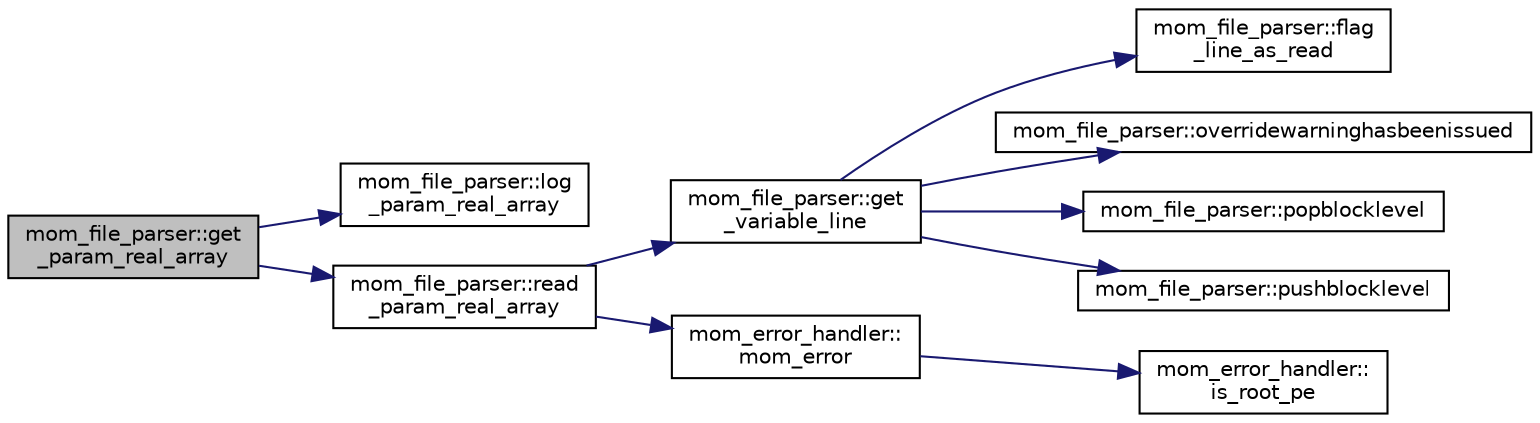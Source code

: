 digraph "mom_file_parser::get_param_real_array"
{
 // INTERACTIVE_SVG=YES
 // LATEX_PDF_SIZE
  edge [fontname="Helvetica",fontsize="10",labelfontname="Helvetica",labelfontsize="10"];
  node [fontname="Helvetica",fontsize="10",shape=record];
  rankdir="LR";
  Node1 [label="mom_file_parser::get\l_param_real_array",height=0.2,width=0.4,color="black", fillcolor="grey75", style="filled", fontcolor="black",tooltip="This subroutine reads the values of an array of real model parameters from a parameter file and logs ..."];
  Node1 -> Node2 [color="midnightblue",fontsize="10",style="solid",fontname="Helvetica"];
  Node2 [label="mom_file_parser::log\l_param_real_array",height=0.2,width=0.4,color="black", fillcolor="white", style="filled",URL="$namespacemom__file__parser.html#aa368e3cc6595a4f7b84560e1ffbb3ac6",tooltip="Log the name and values of an array of real model parameter in documentation files."];
  Node1 -> Node3 [color="midnightblue",fontsize="10",style="solid",fontname="Helvetica"];
  Node3 [label="mom_file_parser::read\l_param_real_array",height=0.2,width=0.4,color="black", fillcolor="white", style="filled",URL="$namespacemom__file__parser.html#ae85623b4210b35c5e583d48ff536d596",tooltip="This subroutine reads the values of an array of real model parameters from a parameter file."];
  Node3 -> Node4 [color="midnightblue",fontsize="10",style="solid",fontname="Helvetica"];
  Node4 [label="mom_file_parser::get\l_variable_line",height=0.2,width=0.4,color="black", fillcolor="white", style="filled",URL="$namespacemom__file__parser.html#af883df6020543889b25986d6ee9701f7",tooltip="This subtoutine extracts the contents of lines in the param_file_type that refer to a named parameter..."];
  Node4 -> Node5 [color="midnightblue",fontsize="10",style="solid",fontname="Helvetica"];
  Node5 [label="mom_file_parser::flag\l_line_as_read",height=0.2,width=0.4,color="black", fillcolor="white", style="filled",URL="$namespacemom__file__parser.html#a7803aabff129cc7f56d4516bc24613f0",tooltip="Record that a line has been used to set a parameter."];
  Node4 -> Node6 [color="midnightblue",fontsize="10",style="solid",fontname="Helvetica"];
  Node6 [label="mom_file_parser::overridewarninghasbeenissued",height=0.2,width=0.4,color="black", fillcolor="white", style="filled",URL="$namespacemom__file__parser.html#a0c9bb1e76b09bc09bae5402e63bd0f99",tooltip="Returns true if an override warning has been issued for the variable varName."];
  Node4 -> Node7 [color="midnightblue",fontsize="10",style="solid",fontname="Helvetica"];
  Node7 [label="mom_file_parser::popblocklevel",height=0.2,width=0.4,color="black", fillcolor="white", style="filled",URL="$namespacemom__file__parser.html#a73b11b969d303b1fc0ba5235c812fd05",tooltip="Truncates block name (shallower level of parameter block)"];
  Node4 -> Node8 [color="midnightblue",fontsize="10",style="solid",fontname="Helvetica"];
  Node8 [label="mom_file_parser::pushblocklevel",height=0.2,width=0.4,color="black", fillcolor="white", style="filled",URL="$namespacemom__file__parser.html#a58777b0faf747d59a793b4e238919dc6",tooltip="Extends block name (deeper level of parameter block)"];
  Node3 -> Node9 [color="midnightblue",fontsize="10",style="solid",fontname="Helvetica"];
  Node9 [label="mom_error_handler::\lmom_error",height=0.2,width=0.4,color="black", fillcolor="white", style="filled",URL="$namespacemom__error__handler.html#a460cfb79a06c29fc249952c2a3710d67",tooltip="This provides a convenient interface for writing an mpp_error message with run-time filter based on a..."];
  Node9 -> Node10 [color="midnightblue",fontsize="10",style="solid",fontname="Helvetica"];
  Node10 [label="mom_error_handler::\lis_root_pe",height=0.2,width=0.4,color="black", fillcolor="white", style="filled",URL="$namespacemom__error__handler.html#ad5f00a53059c72fe2332d1436c80ca71",tooltip="This returns .true. if the current PE is the root PE."];
}
